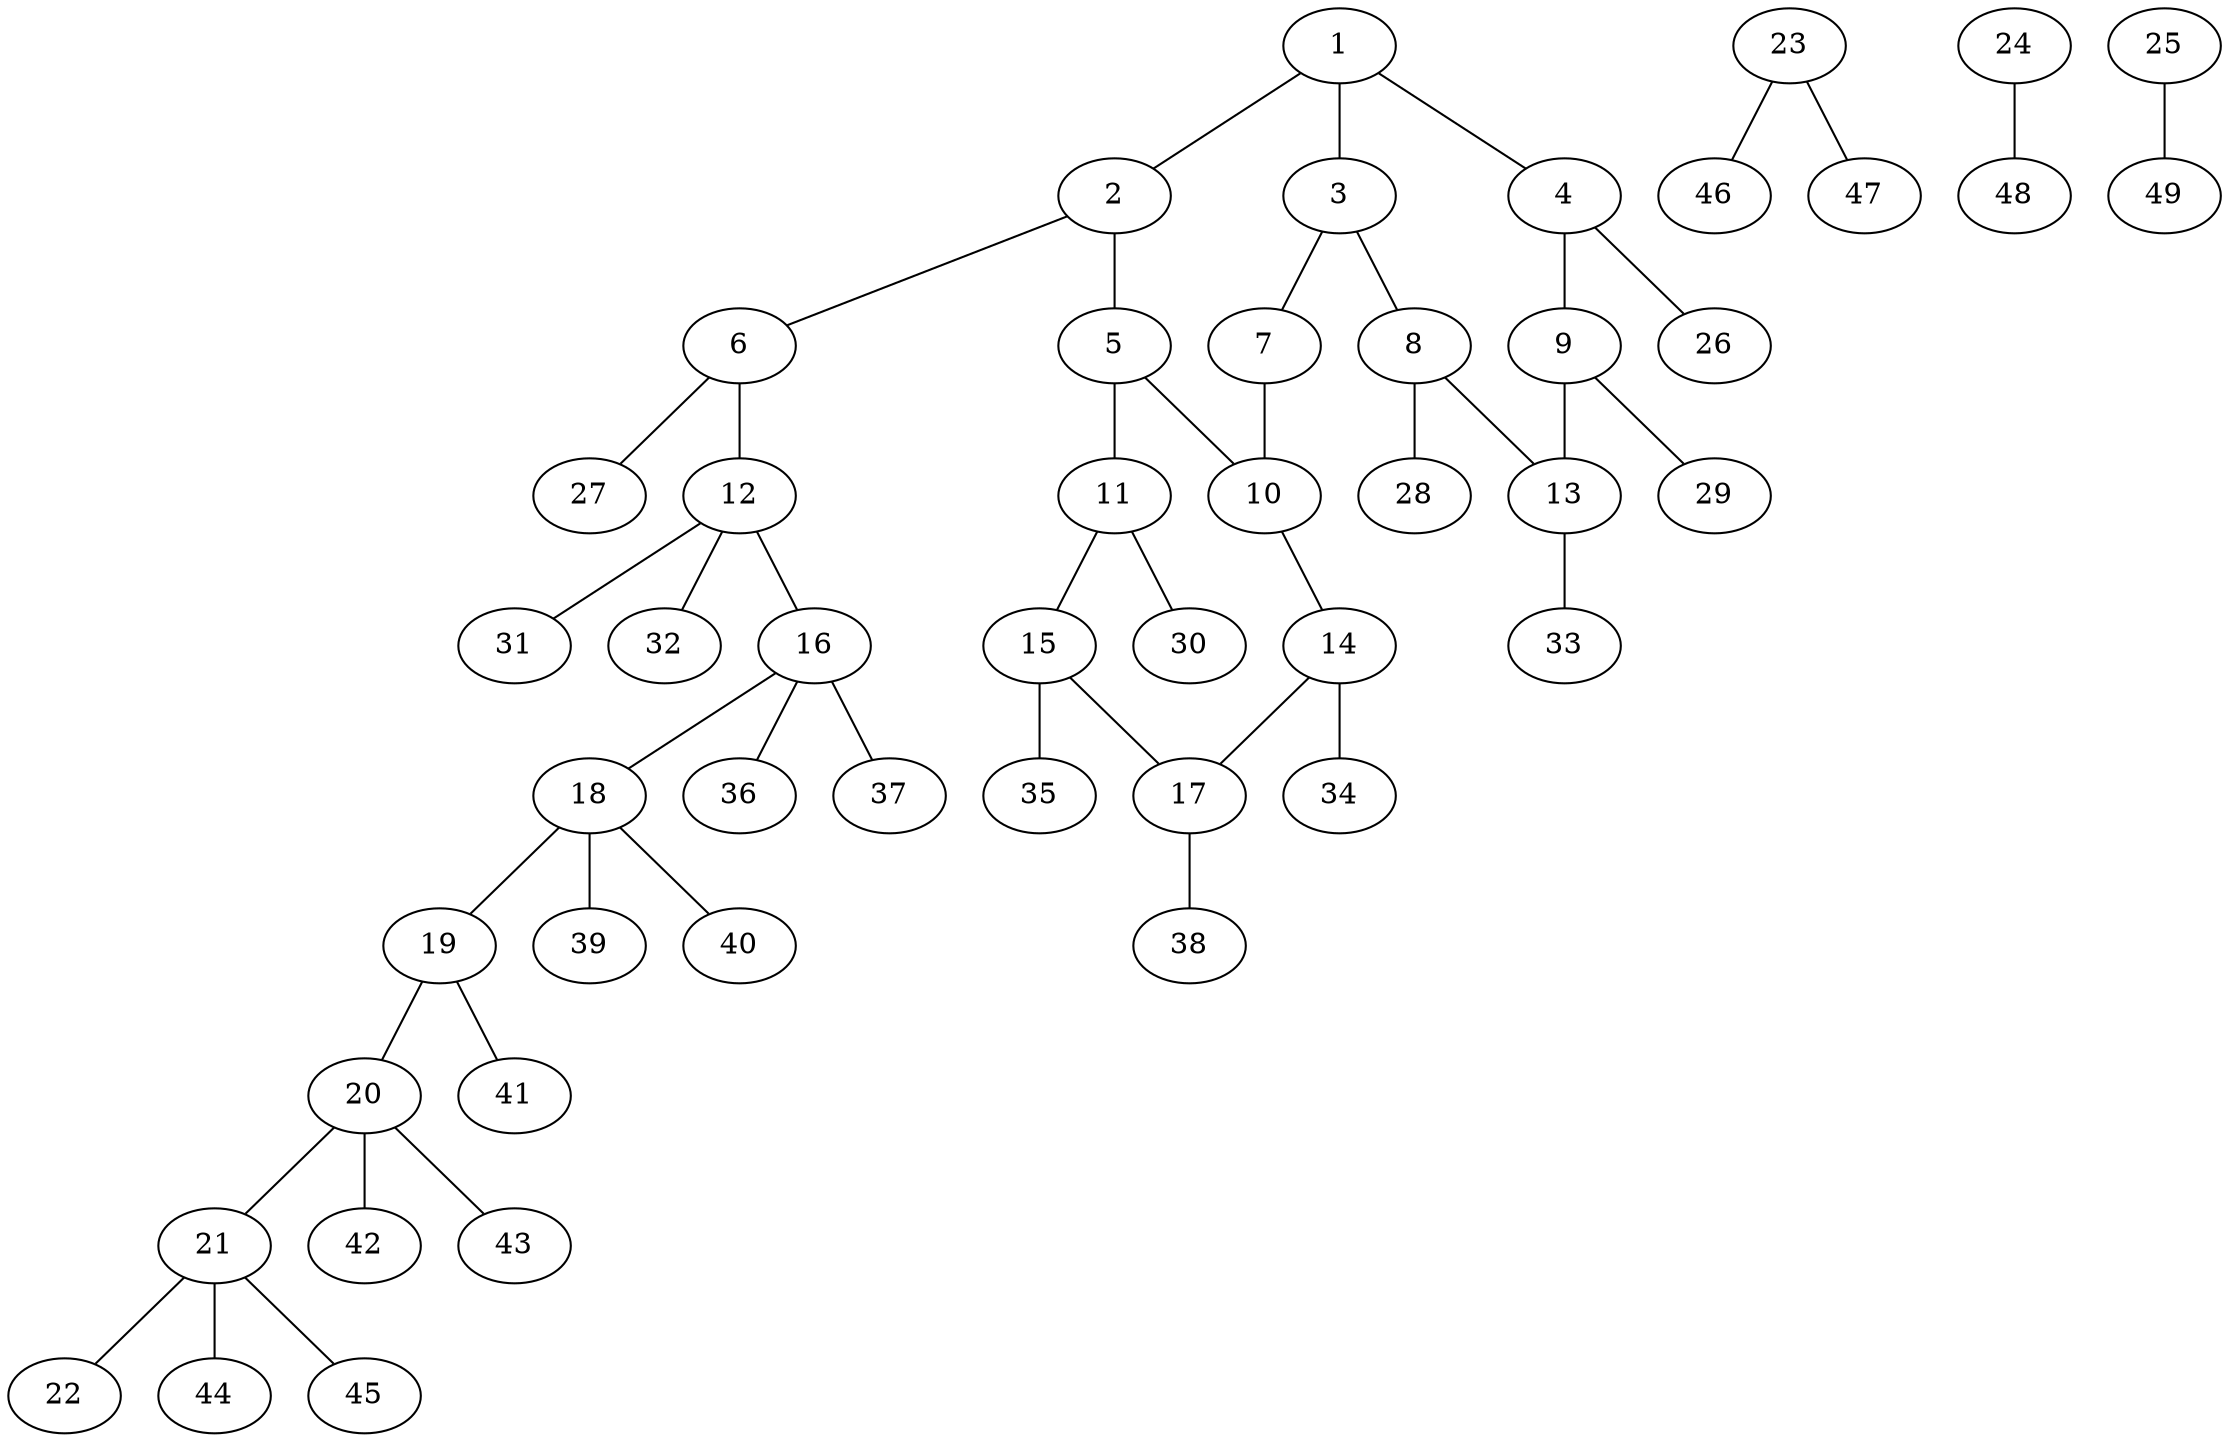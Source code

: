 graph molecule_3152 {
	1	 [chem=C];
	2	 [chem=C];
	1 -- 2	 [valence=1];
	3	 [chem=C];
	1 -- 3	 [valence=2];
	4	 [chem=C];
	1 -- 4	 [valence=1];
	5	 [chem=C];
	2 -- 5	 [valence=2];
	6	 [chem=N];
	2 -- 6	 [valence=1];
	7	 [chem=N];
	3 -- 7	 [valence=1];
	8	 [chem=C];
	3 -- 8	 [valence=1];
	9	 [chem=C];
	4 -- 9	 [valence=2];
	26	 [chem=H];
	4 -- 26	 [valence=1];
	10	 [chem=C];
	5 -- 10	 [valence=1];
	11	 [chem=C];
	5 -- 11	 [valence=1];
	12	 [chem=C];
	6 -- 12	 [valence=1];
	27	 [chem=H];
	6 -- 27	 [valence=1];
	7 -- 10	 [valence=2];
	13	 [chem=C];
	8 -- 13	 [valence=2];
	28	 [chem=H];
	8 -- 28	 [valence=1];
	9 -- 13	 [valence=1];
	29	 [chem=H];
	9 -- 29	 [valence=1];
	14	 [chem=C];
	10 -- 14	 [valence=1];
	15	 [chem=C];
	11 -- 15	 [valence=2];
	30	 [chem=H];
	11 -- 30	 [valence=1];
	16	 [chem=C];
	12 -- 16	 [valence=1];
	31	 [chem=H];
	12 -- 31	 [valence=1];
	32	 [chem=H];
	12 -- 32	 [valence=1];
	33	 [chem=H];
	13 -- 33	 [valence=1];
	17	 [chem=C];
	14 -- 17	 [valence=2];
	34	 [chem=H];
	14 -- 34	 [valence=1];
	15 -- 17	 [valence=1];
	35	 [chem=H];
	15 -- 35	 [valence=1];
	18	 [chem=C];
	16 -- 18	 [valence=1];
	36	 [chem=H];
	16 -- 36	 [valence=1];
	37	 [chem=H];
	16 -- 37	 [valence=1];
	38	 [chem=H];
	17 -- 38	 [valence=1];
	19	 [chem=N];
	18 -- 19	 [valence=1];
	39	 [chem=H];
	18 -- 39	 [valence=1];
	40	 [chem=H];
	18 -- 40	 [valence=1];
	20	 [chem=C];
	19 -- 20	 [valence=1];
	41	 [chem=H];
	19 -- 41	 [valence=1];
	21	 [chem=C];
	20 -- 21	 [valence=1];
	42	 [chem=H];
	20 -- 42	 [valence=1];
	43	 [chem=H];
	20 -- 43	 [valence=1];
	22	 [chem=Cl];
	21 -- 22	 [valence=1];
	44	 [chem=H];
	21 -- 44	 [valence=1];
	45	 [chem=H];
	21 -- 45	 [valence=1];
	23	 [chem=O];
	46	 [chem=H];
	23 -- 46	 [valence=1];
	47	 [chem=H];
	23 -- 47	 [valence=1];
	24	 [chem=Cl];
	48	 [chem=H];
	24 -- 48	 [valence=1];
	25	 [chem=Cl];
	49	 [chem=H];
	25 -- 49	 [valence=1];
}

